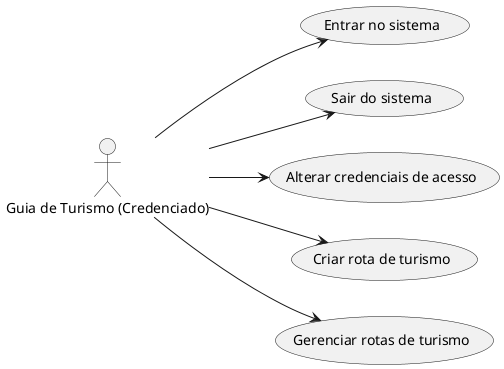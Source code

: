 @startuml guia_de_turismo
left to right direction

actor "Guia de Turismo (Credenciado)" as Guia_de_Turismo_Credenciado

Guia_de_Turismo_Credenciado --> (Entrar no sistema)

Guia_de_Turismo_Credenciado --> (Sair do sistema)

Guia_de_Turismo_Credenciado --> (Alterar credenciais de acesso)

Guia_de_Turismo_Credenciado --> (Criar rota de turismo)

Guia_de_Turismo_Credenciado --> (Gerenciar rotas de turismo)

@enduml